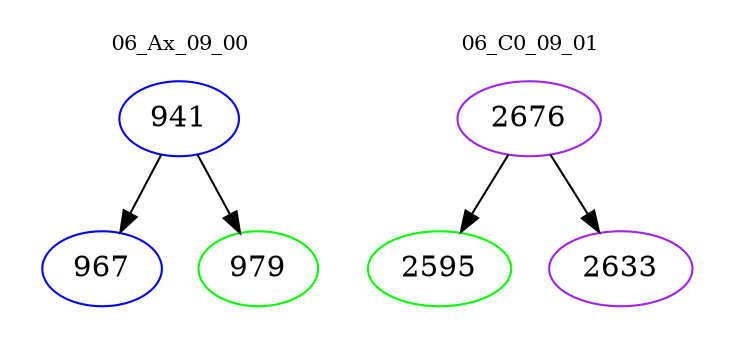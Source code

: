 digraph{
subgraph cluster_0 {
color = white
label = "06_Ax_09_00";
fontsize=10;
T0_941 [label="941", color="blue"]
T0_941 -> T0_967 [color="black"]
T0_967 [label="967", color="blue"]
T0_941 -> T0_979 [color="black"]
T0_979 [label="979", color="green"]
}
subgraph cluster_1 {
color = white
label = "06_C0_09_01";
fontsize=10;
T1_2676 [label="2676", color="purple"]
T1_2676 -> T1_2595 [color="black"]
T1_2595 [label="2595", color="green"]
T1_2676 -> T1_2633 [color="black"]
T1_2633 [label="2633", color="purple"]
}
}
